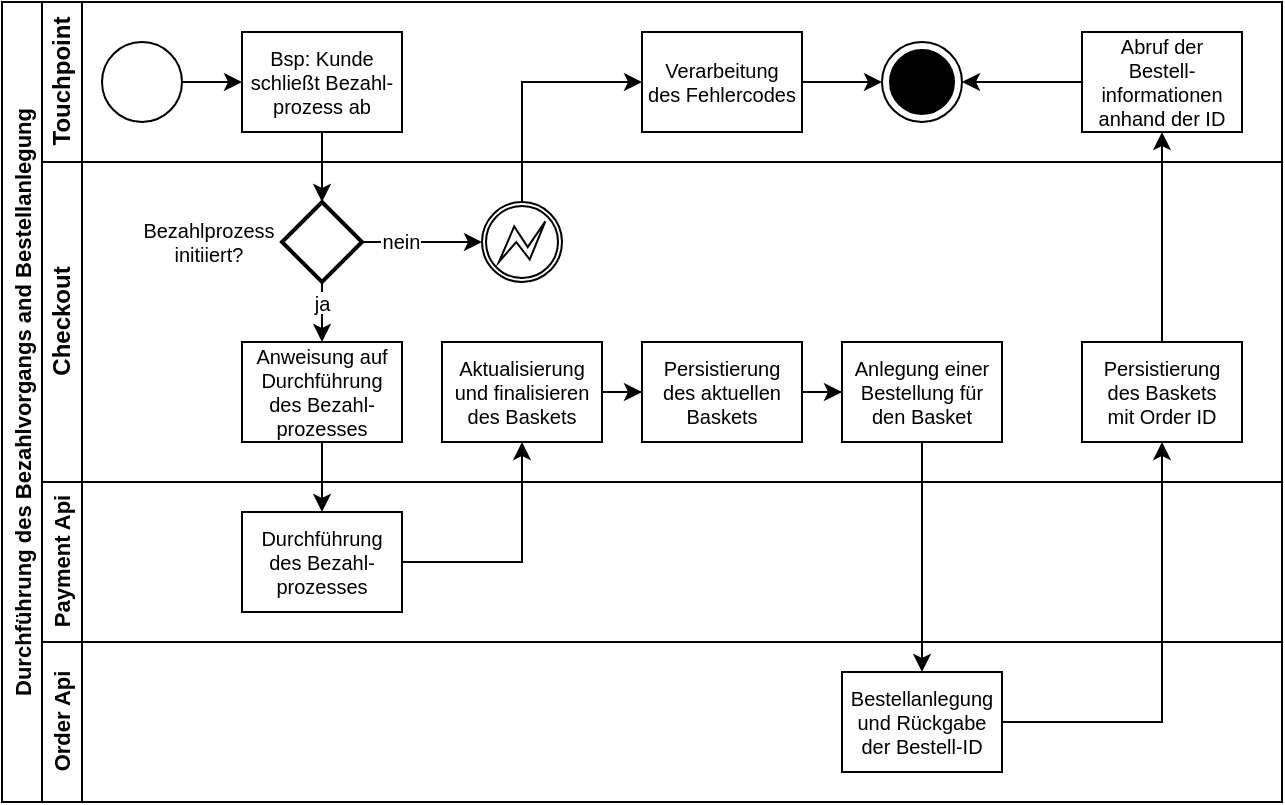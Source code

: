 <mxfile version="15.7.3" type="device"><diagram id="UwIKP6m48wc_oYwi1pg5" name="Seite-1"><mxGraphModel dx="148" dy="-1516" grid="1" gridSize="10" guides="1" tooltips="1" connect="1" arrows="1" fold="1" page="1" pageScale="1" pageWidth="1169" pageHeight="827" math="0" shadow="0"><root><mxCell id="0"/><mxCell id="1" parent="0"/><mxCell id="umzDVVduOczW6B6ZaLSD-1" value="Durchführung des Bezahlvorgangs and Bestellanlegung" style="swimlane;childLayout=stackLayout;resizeParent=1;resizeParentMax=0;horizontal=0;startSize=20;horizontalStack=0;fontColor=#000000;strokeColor=#000000;fontSize=11;fillColor=none;" parent="1" vertex="1"><mxGeometry x="10" y="1790" width="640" height="400" as="geometry"/></mxCell><mxCell id="umzDVVduOczW6B6ZaLSD-2" value="Touchpoint" style="swimlane;html=1;startSize=20;horizontal=0;fontColor=#000000;strokeColor=#000000;fillColor=none;" parent="umzDVVduOczW6B6ZaLSD-1" vertex="1"><mxGeometry x="20" width="620" height="80" as="geometry"/></mxCell><mxCell id="umzDVVduOczW6B6ZaLSD-3" value="" style="edgeStyle=orthogonalEdgeStyle;rounded=0;orthogonalLoop=1;jettySize=auto;html=1;fontColor=#000000;strokeColor=#000000;" parent="umzDVVduOczW6B6ZaLSD-2" source="umzDVVduOczW6B6ZaLSD-4" target="umzDVVduOczW6B6ZaLSD-5" edge="1"><mxGeometry relative="1" as="geometry"/></mxCell><mxCell id="umzDVVduOczW6B6ZaLSD-4" value="" style="ellipse;whiteSpace=wrap;html=1;fontColor=#000000;strokeColor=#000000;fillColor=#FFFFFF;" parent="umzDVVduOczW6B6ZaLSD-2" vertex="1"><mxGeometry x="30" y="20" width="40" height="40" as="geometry"/></mxCell><mxCell id="umzDVVduOczW6B6ZaLSD-5" value="Bsp: Kunde&#10;schließt Bezahl-&#10;prozess ab" style="rounded=0;fontFamily=Helvetica;fontSize=10;fontColor=#000000;align=center;strokeColor=#000000;fillColor=#FFFFFF;" parent="umzDVVduOczW6B6ZaLSD-2" vertex="1"><mxGeometry x="100" y="15" width="80" height="50" as="geometry"/></mxCell><mxCell id="umzDVVduOczW6B6ZaLSD-6" style="edgeStyle=orthogonalEdgeStyle;rounded=0;orthogonalLoop=1;jettySize=auto;html=1;fontSize=10;fontColor=#000000;strokeColor=#000000;" parent="umzDVVduOczW6B6ZaLSD-2" source="umzDVVduOczW6B6ZaLSD-7" target="umzDVVduOczW6B6ZaLSD-8" edge="1"><mxGeometry relative="1" as="geometry"/></mxCell><mxCell id="umzDVVduOczW6B6ZaLSD-7" value="Verarbeitung&#10;des Fehlercodes" style="rounded=0;fontFamily=Helvetica;fontSize=10;fontColor=#000000;align=center;strokeColor=#000000;fillColor=#FFFFFF;" parent="umzDVVduOczW6B6ZaLSD-2" vertex="1"><mxGeometry x="300" y="15" width="80" height="50" as="geometry"/></mxCell><mxCell id="umzDVVduOczW6B6ZaLSD-8" value="" style="ellipse;html=1;shape=endState;fillColor=#000000;strokeColor=#000000;fontSize=10;fontColor=#000000;" parent="umzDVVduOczW6B6ZaLSD-2" vertex="1"><mxGeometry x="420" y="20" width="40" height="40" as="geometry"/></mxCell><mxCell id="umzDVVduOczW6B6ZaLSD-9" style="edgeStyle=orthogonalEdgeStyle;rounded=0;orthogonalLoop=1;jettySize=auto;html=1;entryX=1;entryY=0.5;entryDx=0;entryDy=0;fontSize=11;fontColor=#000000;strokeColor=#000000;" parent="umzDVVduOczW6B6ZaLSD-2" source="umzDVVduOczW6B6ZaLSD-10" target="umzDVVduOczW6B6ZaLSD-8" edge="1"><mxGeometry relative="1" as="geometry"/></mxCell><mxCell id="umzDVVduOczW6B6ZaLSD-10" value="Abruf der&#10;Bestell-&#10;informationen&#10;anhand der ID" style="rounded=0;fontFamily=Helvetica;fontSize=10;fontColor=#000000;align=center;strokeColor=#000000;fillColor=#FFFFFF;" parent="umzDVVduOczW6B6ZaLSD-2" vertex="1"><mxGeometry x="520" y="15" width="80" height="50" as="geometry"/></mxCell><mxCell id="umzDVVduOczW6B6ZaLSD-11" style="edgeStyle=orthogonalEdgeStyle;rounded=0;orthogonalLoop=1;jettySize=auto;html=1;fontSize=10;fontColor=#000000;strokeColor=#000000;entryX=0.5;entryY=0;entryDx=0;entryDy=0;entryPerimeter=0;" parent="umzDVVduOczW6B6ZaLSD-1" source="umzDVVduOczW6B6ZaLSD-5" target="umzDVVduOczW6B6ZaLSD-21" edge="1"><mxGeometry relative="1" as="geometry"><mxPoint x="160" y="160" as="targetPoint"/></mxGeometry></mxCell><mxCell id="umzDVVduOczW6B6ZaLSD-12" style="edgeStyle=orthogonalEdgeStyle;rounded=0;orthogonalLoop=1;jettySize=auto;html=1;fontSize=10;fontColor=#000000;strokeColor=#000000;exitX=0.5;exitY=0;exitDx=0;exitDy=0;exitPerimeter=0;entryX=0;entryY=0.5;entryDx=0;entryDy=0;" parent="umzDVVduOczW6B6ZaLSD-1" source="umzDVVduOczW6B6ZaLSD-14" target="umzDVVduOczW6B6ZaLSD-7" edge="1"><mxGeometry relative="1" as="geometry"><mxPoint x="430" y="135" as="sourcePoint"/></mxGeometry></mxCell><mxCell id="umzDVVduOczW6B6ZaLSD-13" value="Checkout" style="swimlane;html=1;startSize=20;horizontal=0;fontColor=#000000;strokeColor=#000000;fillColor=none;" parent="umzDVVduOczW6B6ZaLSD-1" vertex="1"><mxGeometry x="20" y="80" width="620" height="160" as="geometry"/></mxCell><mxCell id="umzDVVduOczW6B6ZaLSD-14" value="" style="points=[[0.145,0.145,0],[0.5,0,0],[0.855,0.145,0],[1,0.5,0],[0.855,0.855,0],[0.5,1,0],[0.145,0.855,0],[0,0.5,0]];shape=mxgraph.bpmn.event;html=1;verticalLabelPosition=bottom;labelBackgroundColor=#ffffff;verticalAlign=top;align=center;perimeter=ellipsePerimeter;outlineConnect=0;aspect=fixed;outline=boundInt;symbol=error;fontSize=10;fontColor=#000000;strokeColor=#000000;fillColor=#FFFFFF;" parent="umzDVVduOczW6B6ZaLSD-13" vertex="1"><mxGeometry x="220" y="20" width="40" height="40" as="geometry"/></mxCell><mxCell id="umzDVVduOczW6B6ZaLSD-15" style="edgeStyle=orthogonalEdgeStyle;rounded=0;orthogonalLoop=1;jettySize=auto;html=1;fontSize=11;fontColor=#000000;strokeColor=#000000;" parent="umzDVVduOczW6B6ZaLSD-13" source="umzDVVduOczW6B6ZaLSD-16" target="umzDVVduOczW6B6ZaLSD-25" edge="1"><mxGeometry relative="1" as="geometry"><mxPoint x="300" y="125" as="targetPoint"/></mxGeometry></mxCell><mxCell id="umzDVVduOczW6B6ZaLSD-16" value="Aktualisierung&#10;und finalisieren&#10;des Baskets" style="rounded=0;fontFamily=Helvetica;fontSize=10;fontColor=#000000;align=center;strokeColor=#000000;fillColor=#FFFFFF;" parent="umzDVVduOczW6B6ZaLSD-13" vertex="1"><mxGeometry x="200" y="90" width="80" height="50" as="geometry"/></mxCell><mxCell id="umzDVVduOczW6B6ZaLSD-17" style="edgeStyle=orthogonalEdgeStyle;rounded=0;orthogonalLoop=1;jettySize=auto;html=1;fontSize=11;fontColor=#000000;strokeColor=#000000;" parent="umzDVVduOczW6B6ZaLSD-13" source="umzDVVduOczW6B6ZaLSD-21" target="umzDVVduOczW6B6ZaLSD-14" edge="1"><mxGeometry relative="1" as="geometry"/></mxCell><mxCell id="umzDVVduOczW6B6ZaLSD-18" value="nein" style="edgeLabel;align=center;verticalAlign=middle;resizable=0;points=[];fontSize=10;fontColor=#000000;labelBackgroundColor=#FFFFFF;" parent="umzDVVduOczW6B6ZaLSD-17" vertex="1" connectable="0"><mxGeometry x="-0.189" relative="1" as="geometry"><mxPoint x="-5" y="-1" as="offset"/></mxGeometry></mxCell><mxCell id="umzDVVduOczW6B6ZaLSD-19" style="edgeStyle=orthogonalEdgeStyle;rounded=0;orthogonalLoop=1;jettySize=auto;html=1;fontSize=11;fontColor=#000000;strokeColor=#000000;" parent="umzDVVduOczW6B6ZaLSD-13" source="umzDVVduOczW6B6ZaLSD-21" target="umzDVVduOczW6B6ZaLSD-23" edge="1"><mxGeometry relative="1" as="geometry"/></mxCell><mxCell id="umzDVVduOczW6B6ZaLSD-20" value="ja" style="edgeLabel;align=center;verticalAlign=middle;resizable=0;points=[];fontSize=10;fontColor=#000000;labelBackgroundColor=#FFFFFF;" parent="umzDVVduOczW6B6ZaLSD-19" vertex="1" connectable="0"><mxGeometry x="-0.364" y="-1" relative="1" as="geometry"><mxPoint x="1" y="-6" as="offset"/></mxGeometry></mxCell><mxCell id="umzDVVduOczW6B6ZaLSD-21" value="" style="strokeWidth=2;html=1;shape=mxgraph.flowchart.decision;whiteSpace=wrap;fontSize=10;fontColor=#000000;fillColor=#FFFFFF;strokeColor=#000000;" parent="umzDVVduOczW6B6ZaLSD-13" vertex="1"><mxGeometry x="120" y="20" width="40" height="40" as="geometry"/></mxCell><mxCell id="umzDVVduOczW6B6ZaLSD-22" value="Bezahlprozess&#10;initiiert?" style="text;strokeColor=none;fillColor=none;align=center;verticalAlign=middle;fontSize=10;fontColor=#000000;labelBackgroundColor=none;" parent="umzDVVduOczW6B6ZaLSD-13" vertex="1"><mxGeometry x="56" y="35" width="55" height="10" as="geometry"/></mxCell><mxCell id="umzDVVduOczW6B6ZaLSD-23" value="Anweisung auf&#10;Durchführung&#10;des Bezahl-&#10;prozesses" style="rounded=0;fontFamily=Helvetica;fontSize=10;fontColor=#000000;align=center;strokeColor=#000000;fillColor=#FFFFFF;" parent="umzDVVduOczW6B6ZaLSD-13" vertex="1"><mxGeometry x="100" y="90" width="80" height="50" as="geometry"/></mxCell><mxCell id="umzDVVduOczW6B6ZaLSD-24" style="edgeStyle=orthogonalEdgeStyle;rounded=0;orthogonalLoop=1;jettySize=auto;html=1;fontSize=11;fontColor=#000000;strokeColor=#000000;" parent="umzDVVduOczW6B6ZaLSD-13" source="umzDVVduOczW6B6ZaLSD-25" target="umzDVVduOczW6B6ZaLSD-26" edge="1"><mxGeometry relative="1" as="geometry"/></mxCell><mxCell id="umzDVVduOczW6B6ZaLSD-25" value="Persistierung&#10;des aktuellen&#10;Baskets" style="rounded=0;fontFamily=Helvetica;fontSize=10;fontColor=#000000;align=center;strokeColor=#000000;fillColor=#FFFFFF;" parent="umzDVVduOczW6B6ZaLSD-13" vertex="1"><mxGeometry x="300" y="90" width="80" height="50" as="geometry"/></mxCell><mxCell id="umzDVVduOczW6B6ZaLSD-26" value="Anlegung einer&#10;Bestellung für&#10;den Basket" style="rounded=0;fontFamily=Helvetica;fontSize=10;fontColor=#000000;align=center;strokeColor=#000000;fillColor=#FFFFFF;" parent="umzDVVduOczW6B6ZaLSD-13" vertex="1"><mxGeometry x="400" y="90" width="80" height="50" as="geometry"/></mxCell><mxCell id="umzDVVduOczW6B6ZaLSD-27" value="Persistierung&#10;des Baskets&#10;mit Order ID" style="rounded=0;fontFamily=Helvetica;fontSize=10;fontColor=#000000;align=center;strokeColor=#000000;fillColor=#FFFFFF;" parent="umzDVVduOczW6B6ZaLSD-13" vertex="1"><mxGeometry x="520" y="90" width="80" height="50" as="geometry"/></mxCell><mxCell id="umzDVVduOczW6B6ZaLSD-28" value="Payment Api" style="swimlane;html=1;startSize=20;horizontal=0;fontColor=#000000;strokeColor=#000000;fontSize=11;fillColor=none;" parent="umzDVVduOczW6B6ZaLSD-1" vertex="1"><mxGeometry x="20" y="240" width="620" height="80" as="geometry"/></mxCell><mxCell id="umzDVVduOczW6B6ZaLSD-29" value="Durchführung&#10;des Bezahl-&#10;prozesses" style="rounded=0;fontFamily=Helvetica;fontSize=10;fontColor=#000000;align=center;strokeColor=#000000;fillColor=#FFFFFF;" parent="umzDVVduOczW6B6ZaLSD-28" vertex="1"><mxGeometry x="100" y="15" width="80" height="50" as="geometry"/></mxCell><mxCell id="umzDVVduOczW6B6ZaLSD-30" value="Order Api" style="swimlane;html=1;startSize=20;horizontal=0;fontColor=#000000;strokeColor=#000000;fontSize=11;fillColor=none;" parent="umzDVVduOczW6B6ZaLSD-1" vertex="1"><mxGeometry x="20" y="320" width="620" height="80" as="geometry"/></mxCell><mxCell id="umzDVVduOczW6B6ZaLSD-31" value="Bestellanlegung&#10;und Rückgabe&#10;der Bestell-ID" style="rounded=0;fontFamily=Helvetica;fontSize=10;fontColor=#000000;align=center;strokeColor=#000000;fillColor=#FFFFFF;" parent="umzDVVduOczW6B6ZaLSD-30" vertex="1"><mxGeometry x="400" y="15" width="80" height="50" as="geometry"/></mxCell><mxCell id="umzDVVduOczW6B6ZaLSD-32" style="edgeStyle=orthogonalEdgeStyle;rounded=0;orthogonalLoop=1;jettySize=auto;html=1;fontSize=11;fontColor=#000000;strokeColor=#000000;" parent="umzDVVduOczW6B6ZaLSD-1" source="umzDVVduOczW6B6ZaLSD-23" target="umzDVVduOczW6B6ZaLSD-29" edge="1"><mxGeometry relative="1" as="geometry"/></mxCell><mxCell id="umzDVVduOczW6B6ZaLSD-33" style="edgeStyle=orthogonalEdgeStyle;rounded=0;orthogonalLoop=1;jettySize=auto;html=1;fontSize=11;fontColor=#000000;strokeColor=#000000;" parent="umzDVVduOczW6B6ZaLSD-1" source="umzDVVduOczW6B6ZaLSD-26" target="umzDVVduOczW6B6ZaLSD-31" edge="1"><mxGeometry relative="1" as="geometry"/></mxCell><mxCell id="umzDVVduOczW6B6ZaLSD-34" style="edgeStyle=orthogonalEdgeStyle;rounded=0;orthogonalLoop=1;jettySize=auto;html=1;entryX=0.5;entryY=1;entryDx=0;entryDy=0;fontSize=11;fontColor=#000000;strokeColor=#000000;" parent="umzDVVduOczW6B6ZaLSD-1" source="umzDVVduOczW6B6ZaLSD-31" target="umzDVVduOczW6B6ZaLSD-27" edge="1"><mxGeometry relative="1" as="geometry"/></mxCell><mxCell id="umzDVVduOczW6B6ZaLSD-35" style="edgeStyle=orthogonalEdgeStyle;rounded=0;orthogonalLoop=1;jettySize=auto;html=1;entryX=0.5;entryY=1;entryDx=0;entryDy=0;fontSize=11;fontColor=#000000;strokeColor=#000000;" parent="umzDVVduOczW6B6ZaLSD-1" source="umzDVVduOczW6B6ZaLSD-27" target="umzDVVduOczW6B6ZaLSD-10" edge="1"><mxGeometry relative="1" as="geometry"/></mxCell><mxCell id="umzDVVduOczW6B6ZaLSD-36" style="edgeStyle=orthogonalEdgeStyle;rounded=0;orthogonalLoop=1;jettySize=auto;html=1;exitX=1;exitY=0.5;exitDx=0;exitDy=0;entryX=0.5;entryY=1;entryDx=0;entryDy=0;fontSize=10;fontColor=#000000;strokeColor=#000000;" parent="umzDVVduOczW6B6ZaLSD-1" source="umzDVVduOczW6B6ZaLSD-29" target="umzDVVduOczW6B6ZaLSD-16" edge="1"><mxGeometry relative="1" as="geometry"/></mxCell></root></mxGraphModel></diagram></mxfile>